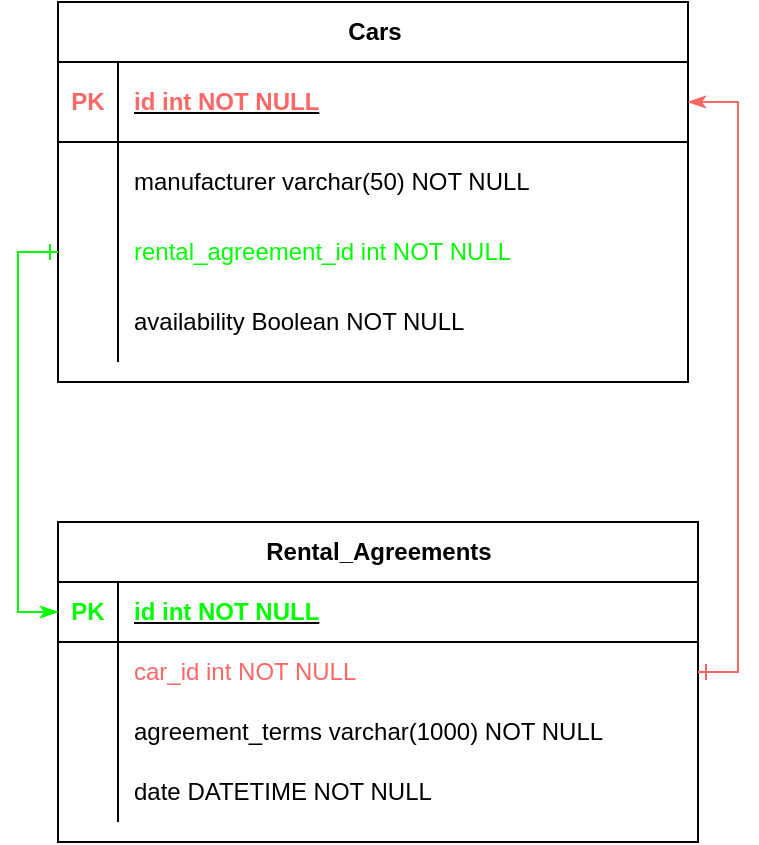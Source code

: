 <mxfile version="24.2.7" type="github">
  <diagram id="R2lEEEUBdFMjLlhIrx00" name="Page-1">
    <mxGraphModel dx="794" dy="458" grid="1" gridSize="10" guides="1" tooltips="1" connect="1" arrows="1" fold="1" page="1" pageScale="1" pageWidth="850" pageHeight="1100" math="0" shadow="0" extFonts="Permanent Marker^https://fonts.googleapis.com/css?family=Permanent+Marker">
      <root>
        <mxCell id="0" />
        <mxCell id="1" parent="0" />
        <mxCell id="p9CdH4TS3y8pLgS_cBUv-1" value="Cars" style="shape=table;startSize=30;container=1;collapsible=1;childLayout=tableLayout;fixedRows=1;rowLines=0;fontStyle=1;align=center;resizeLast=1;html=1;" parent="1" vertex="1">
          <mxGeometry x="265" y="60" width="315" height="190" as="geometry" />
        </mxCell>
        <mxCell id="p9CdH4TS3y8pLgS_cBUv-2" value="" style="shape=tableRow;horizontal=0;startSize=0;swimlaneHead=0;swimlaneBody=0;fillColor=none;collapsible=0;dropTarget=0;points=[[0,0.5],[1,0.5]];portConstraint=eastwest;top=0;left=0;right=0;bottom=1;" parent="p9CdH4TS3y8pLgS_cBUv-1" vertex="1">
          <mxGeometry y="30" width="315" height="40" as="geometry" />
        </mxCell>
        <mxCell id="p9CdH4TS3y8pLgS_cBUv-3" value="&lt;font color=&quot;#ff6666&quot;&gt;PK&lt;/font&gt;" style="shape=partialRectangle;connectable=0;fillColor=none;top=0;left=0;bottom=0;right=0;fontStyle=1;overflow=hidden;whiteSpace=wrap;html=1;" parent="p9CdH4TS3y8pLgS_cBUv-2" vertex="1">
          <mxGeometry width="30" height="40" as="geometry">
            <mxRectangle width="30" height="40" as="alternateBounds" />
          </mxGeometry>
        </mxCell>
        <mxCell id="p9CdH4TS3y8pLgS_cBUv-4" value="&lt;font color=&quot;#ff6666&quot;&gt;id int NOT NULL&lt;/font&gt;" style="shape=partialRectangle;connectable=0;fillColor=none;top=0;left=0;bottom=0;right=0;align=left;spacingLeft=6;fontStyle=5;overflow=hidden;whiteSpace=wrap;html=1;" parent="p9CdH4TS3y8pLgS_cBUv-2" vertex="1">
          <mxGeometry x="30" width="285" height="40" as="geometry">
            <mxRectangle width="285" height="40" as="alternateBounds" />
          </mxGeometry>
        </mxCell>
        <mxCell id="p9CdH4TS3y8pLgS_cBUv-5" value="" style="shape=tableRow;horizontal=0;startSize=0;swimlaneHead=0;swimlaneBody=0;fillColor=none;collapsible=0;dropTarget=0;points=[[0,0.5],[1,0.5]];portConstraint=eastwest;top=0;left=0;right=0;bottom=0;" parent="p9CdH4TS3y8pLgS_cBUv-1" vertex="1">
          <mxGeometry y="70" width="315" height="40" as="geometry" />
        </mxCell>
        <mxCell id="p9CdH4TS3y8pLgS_cBUv-6" value="" style="shape=partialRectangle;connectable=0;fillColor=none;top=0;left=0;bottom=0;right=0;editable=1;overflow=hidden;whiteSpace=wrap;html=1;" parent="p9CdH4TS3y8pLgS_cBUv-5" vertex="1">
          <mxGeometry width="30" height="40" as="geometry">
            <mxRectangle width="30" height="40" as="alternateBounds" />
          </mxGeometry>
        </mxCell>
        <mxCell id="p9CdH4TS3y8pLgS_cBUv-7" value="manufacturer varchar(50) NOT NULL" style="shape=partialRectangle;connectable=0;fillColor=none;top=0;left=0;bottom=0;right=0;align=left;spacingLeft=6;overflow=hidden;whiteSpace=wrap;html=1;" parent="p9CdH4TS3y8pLgS_cBUv-5" vertex="1">
          <mxGeometry x="30" width="285" height="40" as="geometry">
            <mxRectangle width="285" height="40" as="alternateBounds" />
          </mxGeometry>
        </mxCell>
        <mxCell id="p9CdH4TS3y8pLgS_cBUv-8" value="" style="shape=tableRow;horizontal=0;startSize=0;swimlaneHead=0;swimlaneBody=0;fillColor=none;collapsible=0;dropTarget=0;points=[[0,0.5],[1,0.5]];portConstraint=eastwest;top=0;left=0;right=0;bottom=0;" parent="p9CdH4TS3y8pLgS_cBUv-1" vertex="1">
          <mxGeometry y="110" width="315" height="30" as="geometry" />
        </mxCell>
        <mxCell id="p9CdH4TS3y8pLgS_cBUv-9" value="" style="shape=partialRectangle;connectable=0;fillColor=none;top=0;left=0;bottom=0;right=0;editable=1;overflow=hidden;whiteSpace=wrap;html=1;" parent="p9CdH4TS3y8pLgS_cBUv-8" vertex="1">
          <mxGeometry width="30" height="30" as="geometry">
            <mxRectangle width="30" height="30" as="alternateBounds" />
          </mxGeometry>
        </mxCell>
        <mxCell id="p9CdH4TS3y8pLgS_cBUv-10" value="&lt;font color=&quot;#00ff00&quot;&gt;rental_agreement_id int NOT NULL&lt;/font&gt;" style="shape=partialRectangle;connectable=0;fillColor=none;top=0;left=0;bottom=0;right=0;align=left;spacingLeft=6;overflow=hidden;whiteSpace=wrap;html=1;" parent="p9CdH4TS3y8pLgS_cBUv-8" vertex="1">
          <mxGeometry x="30" width="285" height="30" as="geometry">
            <mxRectangle width="285" height="30" as="alternateBounds" />
          </mxGeometry>
        </mxCell>
        <mxCell id="p9CdH4TS3y8pLgS_cBUv-11" value="" style="shape=tableRow;horizontal=0;startSize=0;swimlaneHead=0;swimlaneBody=0;fillColor=none;collapsible=0;dropTarget=0;points=[[0,0.5],[1,0.5]];portConstraint=eastwest;top=0;left=0;right=0;bottom=0;" parent="p9CdH4TS3y8pLgS_cBUv-1" vertex="1">
          <mxGeometry y="140" width="315" height="40" as="geometry" />
        </mxCell>
        <mxCell id="p9CdH4TS3y8pLgS_cBUv-12" value="" style="shape=partialRectangle;connectable=0;fillColor=none;top=0;left=0;bottom=0;right=0;editable=1;overflow=hidden;whiteSpace=wrap;html=1;" parent="p9CdH4TS3y8pLgS_cBUv-11" vertex="1">
          <mxGeometry width="30" height="40" as="geometry">
            <mxRectangle width="30" height="40" as="alternateBounds" />
          </mxGeometry>
        </mxCell>
        <mxCell id="p9CdH4TS3y8pLgS_cBUv-13" value="availability Boolean NOT NULL" style="shape=partialRectangle;connectable=0;fillColor=none;top=0;left=0;bottom=0;right=0;align=left;spacingLeft=6;overflow=hidden;whiteSpace=wrap;html=1;" parent="p9CdH4TS3y8pLgS_cBUv-11" vertex="1">
          <mxGeometry x="30" width="285" height="40" as="geometry">
            <mxRectangle width="285" height="40" as="alternateBounds" />
          </mxGeometry>
        </mxCell>
        <mxCell id="p9CdH4TS3y8pLgS_cBUv-14" value="Rental_Agreements" style="shape=table;startSize=30;container=1;collapsible=1;childLayout=tableLayout;fixedRows=1;rowLines=0;fontStyle=1;align=center;resizeLast=1;html=1;" parent="1" vertex="1">
          <mxGeometry x="265" y="320" width="320" height="160" as="geometry" />
        </mxCell>
        <mxCell id="p9CdH4TS3y8pLgS_cBUv-15" value="" style="shape=tableRow;horizontal=0;startSize=0;swimlaneHead=0;swimlaneBody=0;fillColor=none;collapsible=0;dropTarget=0;points=[[0,0.5],[1,0.5]];portConstraint=eastwest;top=0;left=0;right=0;bottom=1;" parent="p9CdH4TS3y8pLgS_cBUv-14" vertex="1">
          <mxGeometry y="30" width="320" height="30" as="geometry" />
        </mxCell>
        <mxCell id="p9CdH4TS3y8pLgS_cBUv-16" value="&lt;font color=&quot;#00ff00&quot;&gt;PK&lt;/font&gt;" style="shape=partialRectangle;connectable=0;fillColor=none;top=0;left=0;bottom=0;right=0;fontStyle=1;overflow=hidden;whiteSpace=wrap;html=1;" parent="p9CdH4TS3y8pLgS_cBUv-15" vertex="1">
          <mxGeometry width="30" height="30" as="geometry">
            <mxRectangle width="30" height="30" as="alternateBounds" />
          </mxGeometry>
        </mxCell>
        <mxCell id="p9CdH4TS3y8pLgS_cBUv-17" value="&lt;font color=&quot;#00ff00&quot;&gt;id int NOT NULL&lt;/font&gt;" style="shape=partialRectangle;connectable=0;fillColor=none;top=0;left=0;bottom=0;right=0;align=left;spacingLeft=6;fontStyle=5;overflow=hidden;whiteSpace=wrap;html=1;" parent="p9CdH4TS3y8pLgS_cBUv-15" vertex="1">
          <mxGeometry x="30" width="290" height="30" as="geometry">
            <mxRectangle width="290" height="30" as="alternateBounds" />
          </mxGeometry>
        </mxCell>
        <mxCell id="p9CdH4TS3y8pLgS_cBUv-18" value="" style="shape=tableRow;horizontal=0;startSize=0;swimlaneHead=0;swimlaneBody=0;fillColor=none;collapsible=0;dropTarget=0;points=[[0,0.5],[1,0.5]];portConstraint=eastwest;top=0;left=0;right=0;bottom=0;" parent="p9CdH4TS3y8pLgS_cBUv-14" vertex="1">
          <mxGeometry y="60" width="320" height="30" as="geometry" />
        </mxCell>
        <mxCell id="p9CdH4TS3y8pLgS_cBUv-19" value="" style="shape=partialRectangle;connectable=0;fillColor=none;top=0;left=0;bottom=0;right=0;editable=1;overflow=hidden;whiteSpace=wrap;html=1;" parent="p9CdH4TS3y8pLgS_cBUv-18" vertex="1">
          <mxGeometry width="30" height="30" as="geometry">
            <mxRectangle width="30" height="30" as="alternateBounds" />
          </mxGeometry>
        </mxCell>
        <mxCell id="p9CdH4TS3y8pLgS_cBUv-20" value="&lt;font color=&quot;#ff6666&quot;&gt;car_id int NOT NULL&lt;/font&gt;" style="shape=partialRectangle;connectable=0;fillColor=none;top=0;left=0;bottom=0;right=0;align=left;spacingLeft=6;overflow=hidden;whiteSpace=wrap;html=1;" parent="p9CdH4TS3y8pLgS_cBUv-18" vertex="1">
          <mxGeometry x="30" width="290" height="30" as="geometry">
            <mxRectangle width="290" height="30" as="alternateBounds" />
          </mxGeometry>
        </mxCell>
        <mxCell id="p9CdH4TS3y8pLgS_cBUv-21" value="" style="shape=tableRow;horizontal=0;startSize=0;swimlaneHead=0;swimlaneBody=0;fillColor=none;collapsible=0;dropTarget=0;points=[[0,0.5],[1,0.5]];portConstraint=eastwest;top=0;left=0;right=0;bottom=0;" parent="p9CdH4TS3y8pLgS_cBUv-14" vertex="1">
          <mxGeometry y="90" width="320" height="30" as="geometry" />
        </mxCell>
        <mxCell id="p9CdH4TS3y8pLgS_cBUv-22" value="" style="shape=partialRectangle;connectable=0;fillColor=none;top=0;left=0;bottom=0;right=0;editable=1;overflow=hidden;whiteSpace=wrap;html=1;" parent="p9CdH4TS3y8pLgS_cBUv-21" vertex="1">
          <mxGeometry width="30" height="30" as="geometry">
            <mxRectangle width="30" height="30" as="alternateBounds" />
          </mxGeometry>
        </mxCell>
        <mxCell id="p9CdH4TS3y8pLgS_cBUv-23" value="agreement_terms varchar(1000) NOT NULL" style="shape=partialRectangle;connectable=0;fillColor=none;top=0;left=0;bottom=0;right=0;align=left;spacingLeft=6;overflow=hidden;whiteSpace=wrap;html=1;" parent="p9CdH4TS3y8pLgS_cBUv-21" vertex="1">
          <mxGeometry x="30" width="290" height="30" as="geometry">
            <mxRectangle width="290" height="30" as="alternateBounds" />
          </mxGeometry>
        </mxCell>
        <mxCell id="p9CdH4TS3y8pLgS_cBUv-24" value="" style="shape=tableRow;horizontal=0;startSize=0;swimlaneHead=0;swimlaneBody=0;fillColor=none;collapsible=0;dropTarget=0;points=[[0,0.5],[1,0.5]];portConstraint=eastwest;top=0;left=0;right=0;bottom=0;" parent="p9CdH4TS3y8pLgS_cBUv-14" vertex="1">
          <mxGeometry y="120" width="320" height="30" as="geometry" />
        </mxCell>
        <mxCell id="p9CdH4TS3y8pLgS_cBUv-25" value="" style="shape=partialRectangle;connectable=0;fillColor=none;top=0;left=0;bottom=0;right=0;editable=1;overflow=hidden;whiteSpace=wrap;html=1;" parent="p9CdH4TS3y8pLgS_cBUv-24" vertex="1">
          <mxGeometry width="30" height="30" as="geometry">
            <mxRectangle width="30" height="30" as="alternateBounds" />
          </mxGeometry>
        </mxCell>
        <mxCell id="p9CdH4TS3y8pLgS_cBUv-26" value="date DATETIME NOT NULL" style="shape=partialRectangle;connectable=0;fillColor=none;top=0;left=0;bottom=0;right=0;align=left;spacingLeft=6;overflow=hidden;whiteSpace=wrap;html=1;" parent="p9CdH4TS3y8pLgS_cBUv-24" vertex="1">
          <mxGeometry x="30" width="290" height="30" as="geometry">
            <mxRectangle width="290" height="30" as="alternateBounds" />
          </mxGeometry>
        </mxCell>
        <mxCell id="p9CdH4TS3y8pLgS_cBUv-31" style="edgeStyle=orthogonalEdgeStyle;rounded=0;orthogonalLoop=1;jettySize=auto;html=1;entryX=1;entryY=0.5;entryDx=0;entryDy=0;exitX=1;exitY=0.5;exitDx=0;exitDy=0;startArrow=ERone;startFill=0;endArrow=classicThin;endFill=1;strokeColor=#FF6666;" parent="1" source="p9CdH4TS3y8pLgS_cBUv-18" target="p9CdH4TS3y8pLgS_cBUv-2" edge="1">
          <mxGeometry relative="1" as="geometry" />
        </mxCell>
        <mxCell id="p9CdH4TS3y8pLgS_cBUv-32" style="edgeStyle=orthogonalEdgeStyle;rounded=0;orthogonalLoop=1;jettySize=auto;html=1;entryX=0;entryY=0.5;entryDx=0;entryDy=0;exitX=0;exitY=0.5;exitDx=0;exitDy=0;startArrow=ERone;startFill=0;endArrow=classicThin;endFill=1;strokeColor=#00FF00;" parent="1" source="p9CdH4TS3y8pLgS_cBUv-8" target="p9CdH4TS3y8pLgS_cBUv-15" edge="1">
          <mxGeometry relative="1" as="geometry" />
        </mxCell>
      </root>
    </mxGraphModel>
  </diagram>
</mxfile>
